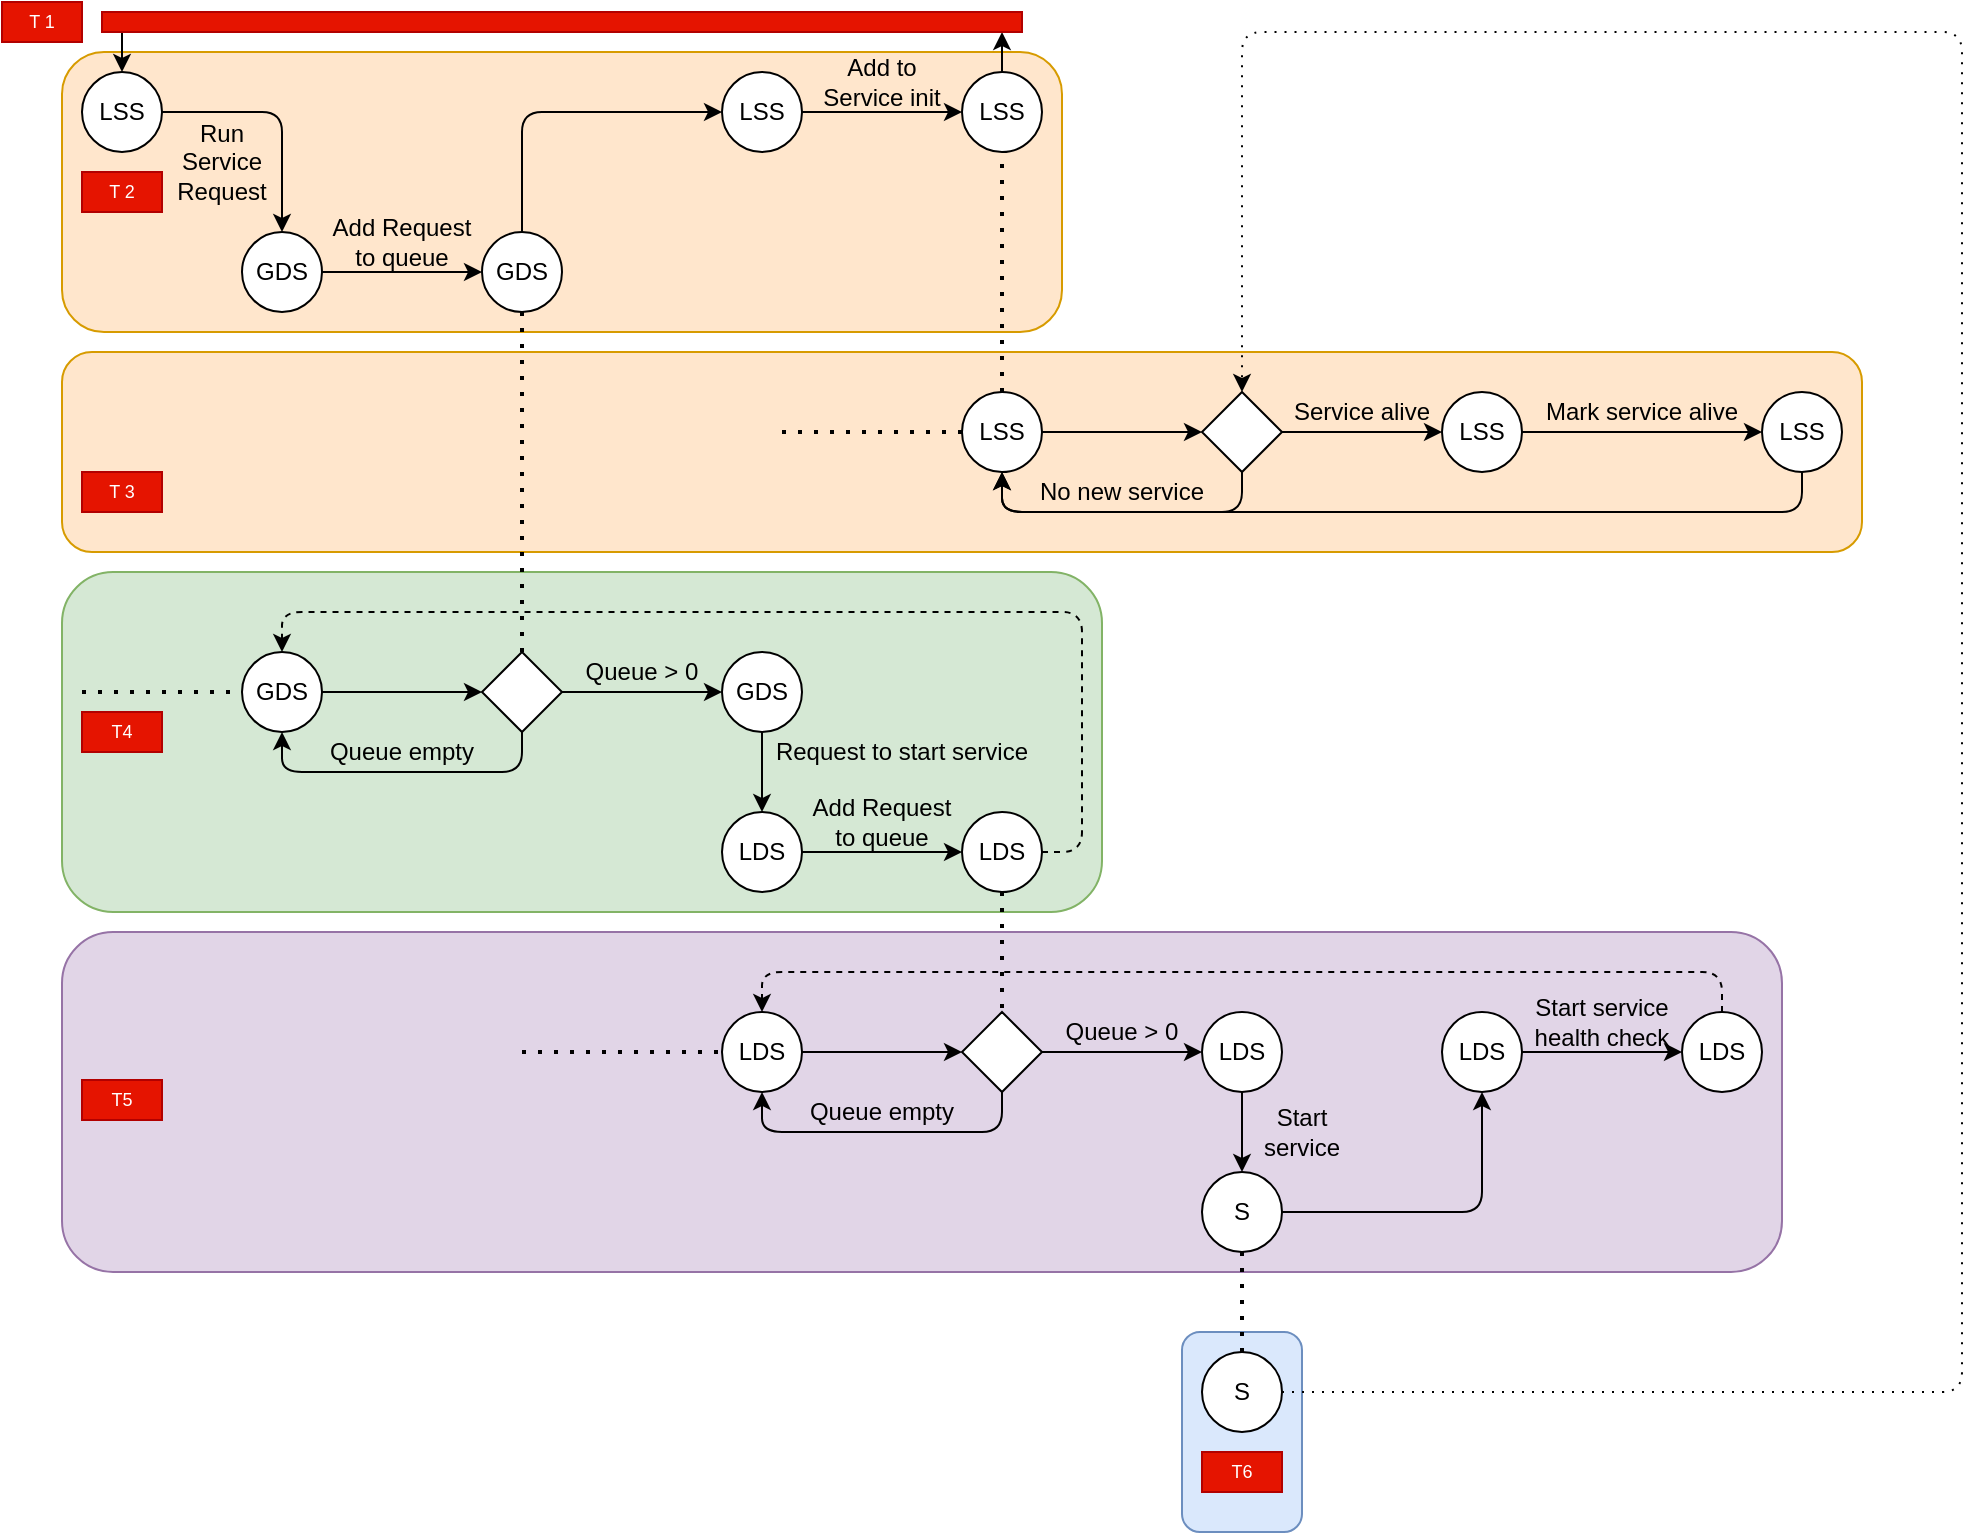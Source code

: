 <mxfile version="20.8.16" type="device"><diagram name="Page-1" id="VPSOQjLBZXOdC-1bqt3o"><mxGraphModel dx="2937" dy="1188" grid="0" gridSize="10" guides="1" tooltips="1" connect="1" arrows="1" fold="1" page="1" pageScale="1" pageWidth="1169" pageHeight="827" math="0" shadow="0"><root><mxCell id="0"/><mxCell id="1" parent="0"/><mxCell id="eekOIiZ8IIIpRXbm1k9N-16" value="" style="rounded=1;whiteSpace=wrap;html=1;fillColor=#d5e8d4;strokeColor=#82b366;" parent="1" vertex="1"><mxGeometry x="30" y="290" width="520" height="170" as="geometry"/></mxCell><mxCell id="eekOIiZ8IIIpRXbm1k9N-84" value="" style="rounded=1;whiteSpace=wrap;html=1;fillColor=#ffe6cc;strokeColor=#d79b00;" parent="1" vertex="1"><mxGeometry x="30" y="180" width="900" height="100" as="geometry"/></mxCell><mxCell id="eekOIiZ8IIIpRXbm1k9N-44" value="" style="rounded=1;whiteSpace=wrap;html=1;fillColor=#e1d5e7;strokeColor=#9673a6;" parent="1" vertex="1"><mxGeometry x="30" y="470" width="860" height="170" as="geometry"/></mxCell><mxCell id="eekOIiZ8IIIpRXbm1k9N-15" value="" style="rounded=1;whiteSpace=wrap;html=1;fillColor=#ffe6cc;strokeColor=#d79b00;" parent="1" vertex="1"><mxGeometry x="30" y="30" width="500" height="140" as="geometry"/></mxCell><mxCell id="eekOIiZ8IIIpRXbm1k9N-1" value="LSS" style="ellipse;whiteSpace=wrap;html=1;aspect=fixed;" parent="1" vertex="1"><mxGeometry x="40" y="40" width="40" height="40" as="geometry"/></mxCell><mxCell id="eekOIiZ8IIIpRXbm1k9N-3" value="GDS" style="ellipse;whiteSpace=wrap;html=1;aspect=fixed;" parent="1" vertex="1"><mxGeometry x="120" y="120" width="40" height="40" as="geometry"/></mxCell><mxCell id="eekOIiZ8IIIpRXbm1k9N-4" value="" style="endArrow=classic;html=1;rounded=1;exitX=1;exitY=0.5;exitDx=0;exitDy=0;entryX=0.5;entryY=0;entryDx=0;entryDy=0;" parent="1" source="eekOIiZ8IIIpRXbm1k9N-1" target="eekOIiZ8IIIpRXbm1k9N-3" edge="1"><mxGeometry width="50" height="50" relative="1" as="geometry"><mxPoint x="260" y="140" as="sourcePoint"/><mxPoint x="310" y="90" as="targetPoint"/><Array as="points"><mxPoint x="140" y="60"/></Array></mxGeometry></mxCell><mxCell id="eekOIiZ8IIIpRXbm1k9N-5" value="Run Service Request" style="text;html=1;strokeColor=none;fillColor=none;align=center;verticalAlign=middle;whiteSpace=wrap;rounded=0;" parent="1" vertex="1"><mxGeometry x="80" y="60" width="60" height="50" as="geometry"/></mxCell><mxCell id="eekOIiZ8IIIpRXbm1k9N-60" style="edgeStyle=orthogonalEdgeStyle;rounded=1;orthogonalLoop=1;jettySize=auto;html=1;entryX=0;entryY=0.5;entryDx=0;entryDy=0;fontSize=12;" parent="1" source="eekOIiZ8IIIpRXbm1k9N-7" target="eekOIiZ8IIIpRXbm1k9N-59" edge="1"><mxGeometry relative="1" as="geometry"/></mxCell><mxCell id="eekOIiZ8IIIpRXbm1k9N-7" value="LSS" style="ellipse;whiteSpace=wrap;html=1;aspect=fixed;" parent="1" vertex="1"><mxGeometry x="360" y="40" width="40" height="40" as="geometry"/></mxCell><mxCell id="eekOIiZ8IIIpRXbm1k9N-12" style="edgeStyle=orthogonalEdgeStyle;rounded=1;orthogonalLoop=1;jettySize=auto;html=1;entryX=0;entryY=0.5;entryDx=0;entryDy=0;" parent="1" source="eekOIiZ8IIIpRXbm1k9N-9" target="eekOIiZ8IIIpRXbm1k9N-7" edge="1"><mxGeometry relative="1" as="geometry"><Array as="points"><mxPoint x="260" y="60"/></Array></mxGeometry></mxCell><mxCell id="eekOIiZ8IIIpRXbm1k9N-9" value="GDS" style="ellipse;whiteSpace=wrap;html=1;aspect=fixed;" parent="1" vertex="1"><mxGeometry x="240" y="120" width="40" height="40" as="geometry"/></mxCell><mxCell id="eekOIiZ8IIIpRXbm1k9N-10" value="" style="endArrow=classic;html=1;rounded=1;exitX=1;exitY=0.5;exitDx=0;exitDy=0;entryX=0;entryY=0.5;entryDx=0;entryDy=0;" parent="1" source="eekOIiZ8IIIpRXbm1k9N-3" target="eekOIiZ8IIIpRXbm1k9N-9" edge="1"><mxGeometry width="50" height="50" relative="1" as="geometry"><mxPoint x="260" y="130" as="sourcePoint"/><mxPoint x="310" y="80" as="targetPoint"/></mxGeometry></mxCell><mxCell id="eekOIiZ8IIIpRXbm1k9N-11" value="Add Request to queue" style="text;html=1;strokeColor=none;fillColor=none;align=center;verticalAlign=middle;whiteSpace=wrap;rounded=0;" parent="1" vertex="1"><mxGeometry x="160" y="110" width="80" height="30" as="geometry"/></mxCell><mxCell id="eekOIiZ8IIIpRXbm1k9N-28" style="edgeStyle=orthogonalEdgeStyle;rounded=1;orthogonalLoop=1;jettySize=auto;html=1;entryX=0;entryY=0.5;entryDx=0;entryDy=0;fontSize=9;" parent="1" source="eekOIiZ8IIIpRXbm1k9N-13" target="eekOIiZ8IIIpRXbm1k9N-21" edge="1"><mxGeometry relative="1" as="geometry"/></mxCell><mxCell id="eekOIiZ8IIIpRXbm1k9N-13" value="GDS" style="ellipse;whiteSpace=wrap;html=1;aspect=fixed;" parent="1" vertex="1"><mxGeometry x="120" y="330" width="40" height="40" as="geometry"/></mxCell><mxCell id="eekOIiZ8IIIpRXbm1k9N-14" value="" style="endArrow=none;dashed=1;html=1;dashPattern=1 3;strokeWidth=2;rounded=1;exitX=0.5;exitY=1;exitDx=0;exitDy=0;entryX=0.5;entryY=0;entryDx=0;entryDy=0;" parent="1" source="eekOIiZ8IIIpRXbm1k9N-9" target="eekOIiZ8IIIpRXbm1k9N-21" edge="1"><mxGeometry width="50" height="50" relative="1" as="geometry"><mxPoint x="260" y="320" as="sourcePoint"/><mxPoint x="340" y="250" as="targetPoint"/></mxGeometry></mxCell><mxCell id="eekOIiZ8IIIpRXbm1k9N-20" value="No new service" style="text;html=1;strokeColor=none;fillColor=none;align=center;verticalAlign=middle;whiteSpace=wrap;rounded=0;fontSize=12;" parent="1" vertex="1"><mxGeometry x="500" y="240" width="120" height="20" as="geometry"/></mxCell><mxCell id="eekOIiZ8IIIpRXbm1k9N-29" style="edgeStyle=orthogonalEdgeStyle;rounded=1;orthogonalLoop=1;jettySize=auto;html=1;entryX=0.5;entryY=1;entryDx=0;entryDy=0;fontSize=9;" parent="1" source="eekOIiZ8IIIpRXbm1k9N-21" target="eekOIiZ8IIIpRXbm1k9N-13" edge="1"><mxGeometry relative="1" as="geometry"><Array as="points"><mxPoint x="260" y="390"/><mxPoint x="140" y="390"/></Array></mxGeometry></mxCell><mxCell id="eekOIiZ8IIIpRXbm1k9N-34" style="edgeStyle=orthogonalEdgeStyle;rounded=1;orthogonalLoop=1;jettySize=auto;html=1;entryX=0;entryY=0.5;entryDx=0;entryDy=0;fontSize=12;" parent="1" source="eekOIiZ8IIIpRXbm1k9N-21" target="eekOIiZ8IIIpRXbm1k9N-33" edge="1"><mxGeometry relative="1" as="geometry"/></mxCell><mxCell id="eekOIiZ8IIIpRXbm1k9N-21" value="" style="rhombus;whiteSpace=wrap;html=1;fontSize=9;" parent="1" vertex="1"><mxGeometry x="240" y="330" width="40" height="40" as="geometry"/></mxCell><mxCell id="eekOIiZ8IIIpRXbm1k9N-24" value="" style="endArrow=none;dashed=1;html=1;dashPattern=1 3;strokeWidth=2;rounded=1;fontSize=9;entryX=0;entryY=0.5;entryDx=0;entryDy=0;" parent="1" target="eekOIiZ8IIIpRXbm1k9N-13" edge="1"><mxGeometry width="50" height="50" relative="1" as="geometry"><mxPoint x="40" y="350" as="sourcePoint"/><mxPoint x="90" y="300" as="targetPoint"/></mxGeometry></mxCell><mxCell id="eekOIiZ8IIIpRXbm1k9N-25" value="T4" style="text;html=1;strokeColor=#B20000;fillColor=#e51400;align=center;verticalAlign=middle;whiteSpace=wrap;rounded=0;fontSize=9;fontColor=#ffffff;" parent="1" vertex="1"><mxGeometry x="40" y="360" width="40" height="20" as="geometry"/></mxCell><mxCell id="eekOIiZ8IIIpRXbm1k9N-26" value="T 2" style="text;html=1;strokeColor=#B20000;fillColor=#e51400;align=center;verticalAlign=middle;whiteSpace=wrap;rounded=0;fontSize=9;fontColor=#ffffff;" parent="1" vertex="1"><mxGeometry x="40" y="90" width="40" height="20" as="geometry"/></mxCell><mxCell id="eekOIiZ8IIIpRXbm1k9N-30" value="Queue empty" style="text;html=1;strokeColor=none;fillColor=none;align=center;verticalAlign=middle;whiteSpace=wrap;rounded=0;" parent="1" vertex="1"><mxGeometry x="140" y="370" width="120" height="20" as="geometry"/></mxCell><mxCell id="eekOIiZ8IIIpRXbm1k9N-38" style="edgeStyle=orthogonalEdgeStyle;rounded=1;orthogonalLoop=1;jettySize=auto;html=1;fontSize=12;" parent="1" source="eekOIiZ8IIIpRXbm1k9N-33" target="eekOIiZ8IIIpRXbm1k9N-37" edge="1"><mxGeometry relative="1" as="geometry"/></mxCell><mxCell id="eekOIiZ8IIIpRXbm1k9N-33" value="GDS" style="ellipse;whiteSpace=wrap;html=1;aspect=fixed;fontSize=12;" parent="1" vertex="1"><mxGeometry x="360" y="330" width="40" height="40" as="geometry"/></mxCell><mxCell id="eekOIiZ8IIIpRXbm1k9N-35" value="Queue &amp;gt; 0" style="text;html=1;strokeColor=none;fillColor=none;align=center;verticalAlign=middle;whiteSpace=wrap;rounded=0;fontSize=12;" parent="1" vertex="1"><mxGeometry x="280" y="330" width="80" height="20" as="geometry"/></mxCell><mxCell id="eekOIiZ8IIIpRXbm1k9N-42" style="edgeStyle=orthogonalEdgeStyle;rounded=1;orthogonalLoop=1;jettySize=auto;html=1;fontSize=12;" parent="1" source="eekOIiZ8IIIpRXbm1k9N-37" target="eekOIiZ8IIIpRXbm1k9N-41" edge="1"><mxGeometry relative="1" as="geometry"/></mxCell><mxCell id="eekOIiZ8IIIpRXbm1k9N-37" value="LDS" style="ellipse;whiteSpace=wrap;html=1;aspect=fixed;fontSize=12;" parent="1" vertex="1"><mxGeometry x="360" y="410" width="40" height="40" as="geometry"/></mxCell><mxCell id="eekOIiZ8IIIpRXbm1k9N-39" value="Request to start service" style="text;html=1;strokeColor=none;fillColor=none;align=center;verticalAlign=middle;whiteSpace=wrap;rounded=0;fontSize=12;" parent="1" vertex="1"><mxGeometry x="380" y="360" width="140" height="40" as="geometry"/></mxCell><mxCell id="eekOIiZ8IIIpRXbm1k9N-48" style="edgeStyle=orthogonalEdgeStyle;rounded=1;orthogonalLoop=1;jettySize=auto;html=1;entryX=0.5;entryY=0;entryDx=0;entryDy=0;fontSize=12;dashed=1;" parent="1" source="eekOIiZ8IIIpRXbm1k9N-41" target="eekOIiZ8IIIpRXbm1k9N-13" edge="1"><mxGeometry relative="1" as="geometry"><mxPoint x="520" y="350" as="targetPoint"/><Array as="points"><mxPoint x="540" y="430"/><mxPoint x="540" y="310"/><mxPoint x="140" y="310"/></Array></mxGeometry></mxCell><mxCell id="eekOIiZ8IIIpRXbm1k9N-41" value="LDS" style="ellipse;whiteSpace=wrap;html=1;aspect=fixed;fontSize=12;" parent="1" vertex="1"><mxGeometry x="480" y="410" width="40" height="40" as="geometry"/></mxCell><mxCell id="eekOIiZ8IIIpRXbm1k9N-43" value="Add Request to queue" style="text;html=1;strokeColor=none;fillColor=none;align=center;verticalAlign=middle;whiteSpace=wrap;rounded=0;" parent="1" vertex="1"><mxGeometry x="400" y="400" width="80" height="30" as="geometry"/></mxCell><mxCell id="eekOIiZ8IIIpRXbm1k9N-45" value="" style="rounded=1;whiteSpace=wrap;html=1;fillColor=#dae8fc;strokeColor=#6c8ebf;" parent="1" vertex="1"><mxGeometry x="590" y="670" width="60" height="100" as="geometry"/></mxCell><mxCell id="eekOIiZ8IIIpRXbm1k9N-53" style="edgeStyle=orthogonalEdgeStyle;rounded=1;orthogonalLoop=1;jettySize=auto;html=1;entryX=0;entryY=0.5;entryDx=0;entryDy=0;fontSize=12;" parent="1" source="eekOIiZ8IIIpRXbm1k9N-50" target="eekOIiZ8IIIpRXbm1k9N-52" edge="1"><mxGeometry relative="1" as="geometry"/></mxCell><mxCell id="eekOIiZ8IIIpRXbm1k9N-50" value="LDS" style="ellipse;whiteSpace=wrap;html=1;aspect=fixed;fontSize=12;" parent="1" vertex="1"><mxGeometry x="360" y="510" width="40" height="40" as="geometry"/></mxCell><mxCell id="eekOIiZ8IIIpRXbm1k9N-51" value="" style="endArrow=none;dashed=1;html=1;dashPattern=1 3;strokeWidth=2;rounded=1;exitX=0.5;exitY=1;exitDx=0;exitDy=0;entryX=0.5;entryY=0;entryDx=0;entryDy=0;" parent="1" source="eekOIiZ8IIIpRXbm1k9N-41" target="eekOIiZ8IIIpRXbm1k9N-52" edge="1"><mxGeometry width="50" height="50" relative="1" as="geometry"><mxPoint x="380" y="480" as="sourcePoint"/><mxPoint x="410" y="520" as="targetPoint"/></mxGeometry></mxCell><mxCell id="eekOIiZ8IIIpRXbm1k9N-54" style="edgeStyle=orthogonalEdgeStyle;rounded=1;orthogonalLoop=1;jettySize=auto;html=1;entryX=0.5;entryY=1;entryDx=0;entryDy=0;fontSize=12;" parent="1" source="eekOIiZ8IIIpRXbm1k9N-52" target="eekOIiZ8IIIpRXbm1k9N-50" edge="1"><mxGeometry relative="1" as="geometry"><Array as="points"><mxPoint x="500" y="570"/><mxPoint x="380" y="570"/></Array></mxGeometry></mxCell><mxCell id="eekOIiZ8IIIpRXbm1k9N-62" style="edgeStyle=orthogonalEdgeStyle;rounded=1;orthogonalLoop=1;jettySize=auto;html=1;entryX=0;entryY=0.5;entryDx=0;entryDy=0;fontSize=12;" parent="1" source="eekOIiZ8IIIpRXbm1k9N-52" target="eekOIiZ8IIIpRXbm1k9N-58" edge="1"><mxGeometry relative="1" as="geometry"/></mxCell><mxCell id="eekOIiZ8IIIpRXbm1k9N-52" value="" style="rhombus;whiteSpace=wrap;html=1;fontSize=9;" parent="1" vertex="1"><mxGeometry x="480" y="510" width="40" height="40" as="geometry"/></mxCell><mxCell id="eekOIiZ8IIIpRXbm1k9N-55" value="Queue empty" style="text;html=1;strokeColor=none;fillColor=none;align=center;verticalAlign=middle;whiteSpace=wrap;rounded=0;" parent="1" vertex="1"><mxGeometry x="380" y="550" width="120" height="20" as="geometry"/></mxCell><mxCell id="eekOIiZ8IIIpRXbm1k9N-56" value="" style="endArrow=none;dashed=1;html=1;dashPattern=1 3;strokeWidth=2;rounded=1;fontSize=9;entryX=0;entryY=0.5;entryDx=0;entryDy=0;" parent="1" target="eekOIiZ8IIIpRXbm1k9N-50" edge="1"><mxGeometry width="50" height="50" relative="1" as="geometry"><mxPoint x="260" y="530" as="sourcePoint"/><mxPoint y="529.83" as="targetPoint"/></mxGeometry></mxCell><mxCell id="eekOIiZ8IIIpRXbm1k9N-57" value="T5" style="text;html=1;strokeColor=#B20000;fillColor=#e51400;align=center;verticalAlign=middle;whiteSpace=wrap;rounded=0;fontSize=9;fontColor=#ffffff;" parent="1" vertex="1"><mxGeometry x="40" y="544" width="40" height="20" as="geometry"/></mxCell><mxCell id="eekOIiZ8IIIpRXbm1k9N-66" style="edgeStyle=orthogonalEdgeStyle;rounded=1;orthogonalLoop=1;jettySize=auto;html=1;fontSize=12;" parent="1" source="eekOIiZ8IIIpRXbm1k9N-58" target="eekOIiZ8IIIpRXbm1k9N-65" edge="1"><mxGeometry relative="1" as="geometry"/></mxCell><mxCell id="eekOIiZ8IIIpRXbm1k9N-58" value="LDS" style="ellipse;whiteSpace=wrap;html=1;aspect=fixed;fontSize=12;" parent="1" vertex="1"><mxGeometry x="600" y="510" width="40" height="40" as="geometry"/></mxCell><mxCell id="eekOIiZ8IIIpRXbm1k9N-102" style="edgeStyle=orthogonalEdgeStyle;rounded=1;orthogonalLoop=1;jettySize=auto;html=1;fontSize=12;endArrow=classic;endFill=1;" parent="1" source="eekOIiZ8IIIpRXbm1k9N-59" target="eekOIiZ8IIIpRXbm1k9N-100" edge="1"><mxGeometry relative="1" as="geometry"><Array as="points"><mxPoint x="500" y="30"/><mxPoint x="500" y="30"/></Array></mxGeometry></mxCell><mxCell id="eekOIiZ8IIIpRXbm1k9N-59" value="LSS" style="ellipse;whiteSpace=wrap;html=1;aspect=fixed;" parent="1" vertex="1"><mxGeometry x="480" y="40" width="40" height="40" as="geometry"/></mxCell><mxCell id="eekOIiZ8IIIpRXbm1k9N-61" value="Add to Service init" style="text;html=1;strokeColor=none;fillColor=none;align=center;verticalAlign=middle;whiteSpace=wrap;rounded=0;" parent="1" vertex="1"><mxGeometry x="400" y="30" width="80" height="30" as="geometry"/></mxCell><mxCell id="eekOIiZ8IIIpRXbm1k9N-63" value="Queue &amp;gt; 0" style="text;html=1;strokeColor=none;fillColor=none;align=center;verticalAlign=middle;whiteSpace=wrap;rounded=0;fontSize=12;" parent="1" vertex="1"><mxGeometry x="520" y="510" width="80" height="20" as="geometry"/></mxCell><mxCell id="eekOIiZ8IIIpRXbm1k9N-73" style="edgeStyle=orthogonalEdgeStyle;rounded=1;orthogonalLoop=1;jettySize=auto;html=1;entryX=0.5;entryY=1;entryDx=0;entryDy=0;fontSize=12;" parent="1" source="eekOIiZ8IIIpRXbm1k9N-65" target="eekOIiZ8IIIpRXbm1k9N-72" edge="1"><mxGeometry relative="1" as="geometry"/></mxCell><mxCell id="eekOIiZ8IIIpRXbm1k9N-65" value="S" style="ellipse;whiteSpace=wrap;html=1;aspect=fixed;fontSize=12;" parent="1" vertex="1"><mxGeometry x="600" y="590" width="40" height="40" as="geometry"/></mxCell><mxCell id="eekOIiZ8IIIpRXbm1k9N-67" value="Start service" style="text;html=1;strokeColor=none;fillColor=none;align=center;verticalAlign=middle;whiteSpace=wrap;rounded=0;fontSize=12;" parent="1" vertex="1"><mxGeometry x="620" y="555" width="60" height="30" as="geometry"/></mxCell><mxCell id="eekOIiZ8IIIpRXbm1k9N-80" style="edgeStyle=orthogonalEdgeStyle;rounded=1;orthogonalLoop=1;jettySize=auto;html=1;entryX=0.5;entryY=0;entryDx=0;entryDy=0;dashed=1;fontSize=12;dashPattern=1 4;" parent="1" source="eekOIiZ8IIIpRXbm1k9N-68" target="eekOIiZ8IIIpRXbm1k9N-88" edge="1"><mxGeometry relative="1" as="geometry"><mxPoint x="620" y="40" as="targetPoint"/><Array as="points"><mxPoint x="980" y="700"/><mxPoint x="980" y="20"/><mxPoint x="620" y="20"/></Array></mxGeometry></mxCell><mxCell id="eekOIiZ8IIIpRXbm1k9N-68" value="S" style="ellipse;whiteSpace=wrap;html=1;aspect=fixed;fontSize=12;" parent="1" vertex="1"><mxGeometry x="600" y="680" width="40" height="40" as="geometry"/></mxCell><mxCell id="eekOIiZ8IIIpRXbm1k9N-69" value="" style="endArrow=none;dashed=1;html=1;dashPattern=1 3;strokeWidth=2;rounded=1;fontSize=12;exitX=0.5;exitY=1;exitDx=0;exitDy=0;entryX=0.5;entryY=0;entryDx=0;entryDy=0;" parent="1" source="eekOIiZ8IIIpRXbm1k9N-65" target="eekOIiZ8IIIpRXbm1k9N-68" edge="1"><mxGeometry width="50" height="50" relative="1" as="geometry"><mxPoint x="780" y="650" as="sourcePoint"/><mxPoint x="830" y="600" as="targetPoint"/></mxGeometry></mxCell><mxCell id="eekOIiZ8IIIpRXbm1k9N-70" value="T6" style="text;html=1;strokeColor=#B20000;fillColor=#e51400;align=center;verticalAlign=middle;whiteSpace=wrap;rounded=0;fontSize=9;fontColor=#ffffff;" parent="1" vertex="1"><mxGeometry x="600" y="730" width="40" height="20" as="geometry"/></mxCell><mxCell id="eekOIiZ8IIIpRXbm1k9N-75" style="edgeStyle=orthogonalEdgeStyle;rounded=1;orthogonalLoop=1;jettySize=auto;html=1;entryX=0;entryY=0.5;entryDx=0;entryDy=0;fontSize=12;" parent="1" source="eekOIiZ8IIIpRXbm1k9N-72" target="eekOIiZ8IIIpRXbm1k9N-74" edge="1"><mxGeometry relative="1" as="geometry"/></mxCell><mxCell id="eekOIiZ8IIIpRXbm1k9N-72" value="LDS" style="ellipse;whiteSpace=wrap;html=1;aspect=fixed;fontSize=12;" parent="1" vertex="1"><mxGeometry x="720" y="510" width="40" height="40" as="geometry"/></mxCell><mxCell id="eekOIiZ8IIIpRXbm1k9N-77" style="edgeStyle=orthogonalEdgeStyle;rounded=1;orthogonalLoop=1;jettySize=auto;html=1;entryX=0.5;entryY=0;entryDx=0;entryDy=0;fontSize=12;dashed=1;" parent="1" source="eekOIiZ8IIIpRXbm1k9N-74" target="eekOIiZ8IIIpRXbm1k9N-50" edge="1"><mxGeometry relative="1" as="geometry"><Array as="points"><mxPoint x="860" y="490"/><mxPoint x="380" y="490"/></Array></mxGeometry></mxCell><mxCell id="eekOIiZ8IIIpRXbm1k9N-74" value="LDS" style="ellipse;whiteSpace=wrap;html=1;aspect=fixed;fontSize=12;" parent="1" vertex="1"><mxGeometry x="840" y="510" width="40" height="40" as="geometry"/></mxCell><mxCell id="eekOIiZ8IIIpRXbm1k9N-76" value="Start service health check" style="text;html=1;strokeColor=none;fillColor=none;align=center;verticalAlign=middle;whiteSpace=wrap;rounded=0;" parent="1" vertex="1"><mxGeometry x="760" y="500" width="80" height="30" as="geometry"/></mxCell><mxCell id="eekOIiZ8IIIpRXbm1k9N-95" style="edgeStyle=orthogonalEdgeStyle;rounded=1;orthogonalLoop=1;jettySize=auto;html=1;entryX=0;entryY=0.5;entryDx=0;entryDy=0;fontSize=12;endArrow=classic;endFill=1;" parent="1" source="eekOIiZ8IIIpRXbm1k9N-85" target="eekOIiZ8IIIpRXbm1k9N-88" edge="1"><mxGeometry relative="1" as="geometry"/></mxCell><mxCell id="eekOIiZ8IIIpRXbm1k9N-85" value="LSS" style="ellipse;whiteSpace=wrap;html=1;aspect=fixed;" parent="1" vertex="1"><mxGeometry x="480" y="200" width="40" height="40" as="geometry"/></mxCell><mxCell id="eekOIiZ8IIIpRXbm1k9N-86" value="T 3" style="text;html=1;strokeColor=#B20000;fillColor=#e51400;align=center;verticalAlign=middle;whiteSpace=wrap;rounded=0;fontSize=9;fontColor=#ffffff;" parent="1" vertex="1"><mxGeometry x="40" y="240" width="40" height="20" as="geometry"/></mxCell><mxCell id="eekOIiZ8IIIpRXbm1k9N-87" style="edgeStyle=orthogonalEdgeStyle;rounded=1;orthogonalLoop=1;jettySize=auto;html=1;entryX=0;entryY=0.5;entryDx=0;entryDy=0;fontSize=12;" parent="1" source="eekOIiZ8IIIpRXbm1k9N-88" target="eekOIiZ8IIIpRXbm1k9N-89" edge="1"><mxGeometry relative="1" as="geometry"/></mxCell><mxCell id="eekOIiZ8IIIpRXbm1k9N-91" style="edgeStyle=orthogonalEdgeStyle;rounded=1;orthogonalLoop=1;jettySize=auto;html=1;entryX=0.5;entryY=1;entryDx=0;entryDy=0;fontSize=12;" parent="1" source="eekOIiZ8IIIpRXbm1k9N-88" target="eekOIiZ8IIIpRXbm1k9N-85" edge="1"><mxGeometry relative="1" as="geometry"><Array as="points"><mxPoint x="620" y="260"/><mxPoint x="500" y="260"/></Array></mxGeometry></mxCell><mxCell id="eekOIiZ8IIIpRXbm1k9N-88" value="" style="rhombus;whiteSpace=wrap;html=1;" parent="1" vertex="1"><mxGeometry x="600" y="200" width="40" height="40" as="geometry"/></mxCell><mxCell id="eekOIiZ8IIIpRXbm1k9N-97" style="edgeStyle=orthogonalEdgeStyle;rounded=1;orthogonalLoop=1;jettySize=auto;html=1;entryX=0;entryY=0.5;entryDx=0;entryDy=0;fontSize=12;endArrow=classic;endFill=1;" parent="1" source="eekOIiZ8IIIpRXbm1k9N-89" target="eekOIiZ8IIIpRXbm1k9N-96" edge="1"><mxGeometry relative="1" as="geometry"/></mxCell><mxCell id="eekOIiZ8IIIpRXbm1k9N-89" value="LSS" style="ellipse;whiteSpace=wrap;html=1;aspect=fixed;" parent="1" vertex="1"><mxGeometry x="720" y="200" width="40" height="40" as="geometry"/></mxCell><mxCell id="eekOIiZ8IIIpRXbm1k9N-90" value="Service alive" style="text;html=1;strokeColor=none;fillColor=none;align=center;verticalAlign=middle;whiteSpace=wrap;rounded=0;fontSize=12;" parent="1" vertex="1"><mxGeometry x="640" y="200" width="80" height="20" as="geometry"/></mxCell><mxCell id="eekOIiZ8IIIpRXbm1k9N-92" value="" style="endArrow=none;dashed=1;html=1;dashPattern=1 3;strokeWidth=2;rounded=1;fontSize=9;entryX=0;entryY=0.5;entryDx=0;entryDy=0;" parent="1" target="eekOIiZ8IIIpRXbm1k9N-85" edge="1"><mxGeometry width="50" height="50" relative="1" as="geometry"><mxPoint x="390" y="220" as="sourcePoint"/><mxPoint x="120.0" y="220" as="targetPoint"/></mxGeometry></mxCell><mxCell id="eekOIiZ8IIIpRXbm1k9N-94" value="" style="endArrow=none;dashed=1;html=1;dashPattern=1 3;strokeWidth=2;rounded=1;fontSize=9;entryX=0.5;entryY=1;entryDx=0;entryDy=0;exitX=0.5;exitY=0;exitDx=0;exitDy=0;" parent="1" source="eekOIiZ8IIIpRXbm1k9N-85" target="eekOIiZ8IIIpRXbm1k9N-59" edge="1"><mxGeometry width="50" height="50" relative="1" as="geometry"><mxPoint x="70" y="124.76" as="sourcePoint"/><mxPoint x="510.0" y="124.76" as="targetPoint"/></mxGeometry></mxCell><mxCell id="eekOIiZ8IIIpRXbm1k9N-99" style="edgeStyle=orthogonalEdgeStyle;rounded=1;orthogonalLoop=1;jettySize=auto;html=1;fontSize=12;endArrow=classic;endFill=1;entryX=0;entryY=0;entryDx=0;entryDy=0;" parent="1" source="eekOIiZ8IIIpRXbm1k9N-96" target="eekOIiZ8IIIpRXbm1k9N-20" edge="1"><mxGeometry relative="1" as="geometry"><Array as="points"><mxPoint x="900" y="260"/><mxPoint x="500" y="260"/></Array></mxGeometry></mxCell><mxCell id="eekOIiZ8IIIpRXbm1k9N-96" value="LSS" style="ellipse;whiteSpace=wrap;html=1;aspect=fixed;" parent="1" vertex="1"><mxGeometry x="880" y="200" width="40" height="40" as="geometry"/></mxCell><mxCell id="eekOIiZ8IIIpRXbm1k9N-98" value="Mark service alive" style="text;html=1;strokeColor=none;fillColor=none;align=center;verticalAlign=middle;whiteSpace=wrap;rounded=0;fontSize=12;" parent="1" vertex="1"><mxGeometry x="760" y="200" width="120" height="20" as="geometry"/></mxCell><mxCell id="eekOIiZ8IIIpRXbm1k9N-101" style="edgeStyle=orthogonalEdgeStyle;rounded=1;orthogonalLoop=1;jettySize=auto;html=1;entryX=0.5;entryY=0;entryDx=0;entryDy=0;fontSize=12;endArrow=classic;endFill=1;" parent="1" source="eekOIiZ8IIIpRXbm1k9N-100" target="eekOIiZ8IIIpRXbm1k9N-1" edge="1"><mxGeometry relative="1" as="geometry"><Array as="points"><mxPoint x="60" y="30"/><mxPoint x="60" y="30"/></Array></mxGeometry></mxCell><mxCell id="eekOIiZ8IIIpRXbm1k9N-100" value="" style="rounded=0;whiteSpace=wrap;html=1;fontSize=12;fillColor=#e51400;strokeColor=#B20000;fontColor=#ffffff;" parent="1" vertex="1"><mxGeometry x="50" y="10" width="460" height="10" as="geometry"/></mxCell><mxCell id="eekOIiZ8IIIpRXbm1k9N-103" value="T 1" style="text;html=1;strokeColor=#B20000;fillColor=#e51400;align=center;verticalAlign=middle;whiteSpace=wrap;rounded=0;fontSize=9;fontColor=#ffffff;" parent="1" vertex="1"><mxGeometry y="5" width="40" height="20" as="geometry"/></mxCell></root></mxGraphModel></diagram></mxfile>
